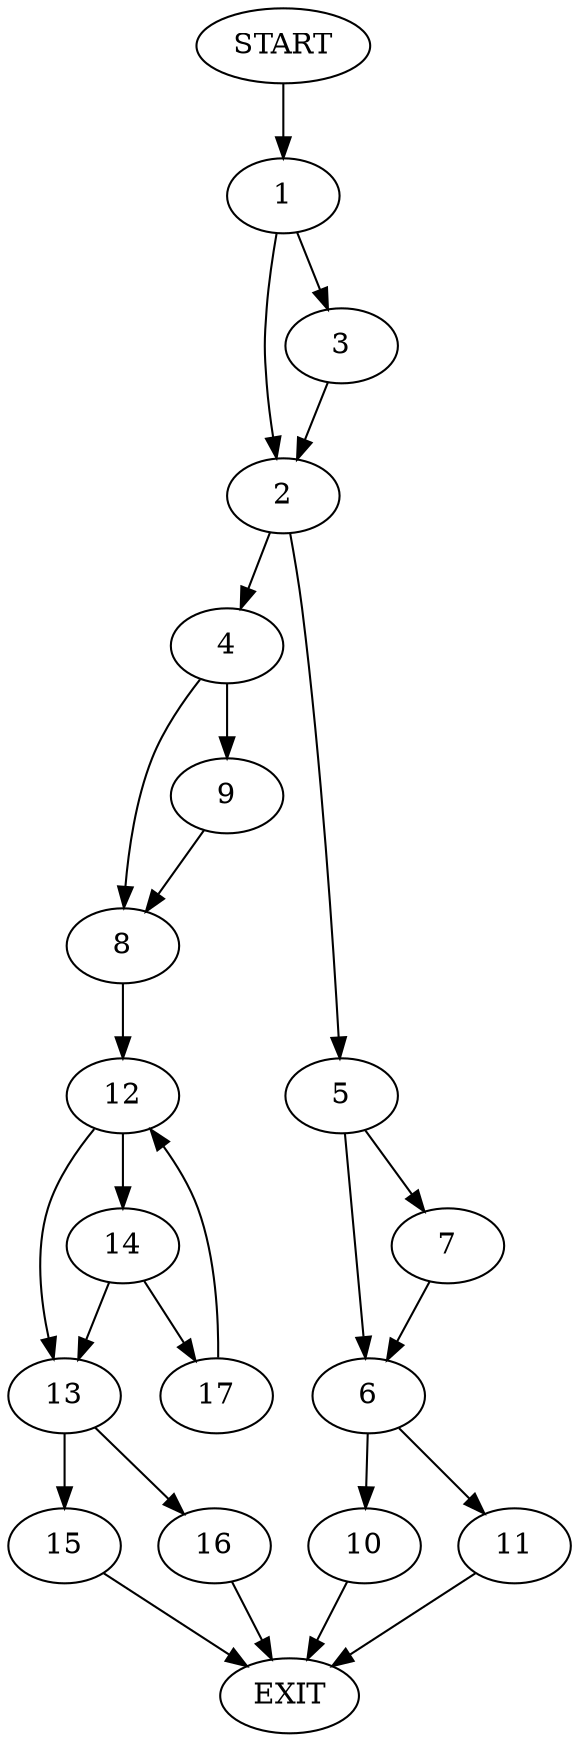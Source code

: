 digraph {
0 [label="START"]
18 [label="EXIT"]
0 -> 1
1 -> 2
1 -> 3
2 -> 4
2 -> 5
3 -> 2
5 -> 6
5 -> 7
4 -> 8
4 -> 9
6 -> 10
6 -> 11
7 -> 6
11 -> 18
10 -> 18
8 -> 12
9 -> 8
12 -> 13
12 -> 14
13 -> 15
13 -> 16
14 -> 17
14 -> 13
17 -> 12
15 -> 18
16 -> 18
}
